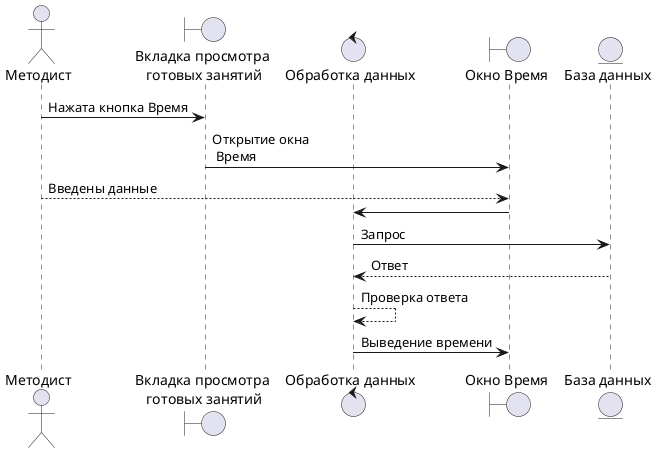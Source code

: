 @startuml PoVivedenieVremeniMethodist.wsd

actor "Методист" as pl

boundary "Вкладка просмотра\n готовых занятий" as bo

control "Обработка данных" as co2

boundary "Окно Время" as bo1

entity "База данных" as en1

pl -> bo: Нажата кнопка Время

bo -> bo1: Открытие окна\n Время

pl --> bo1: Введены данные

bo1 -> co2

co2 -> en1 : Запрос

en1 --> co2 : Ответ

co2 --> co2 : Проверка ответа

co2 -> bo1: Выведение времени


@enduml